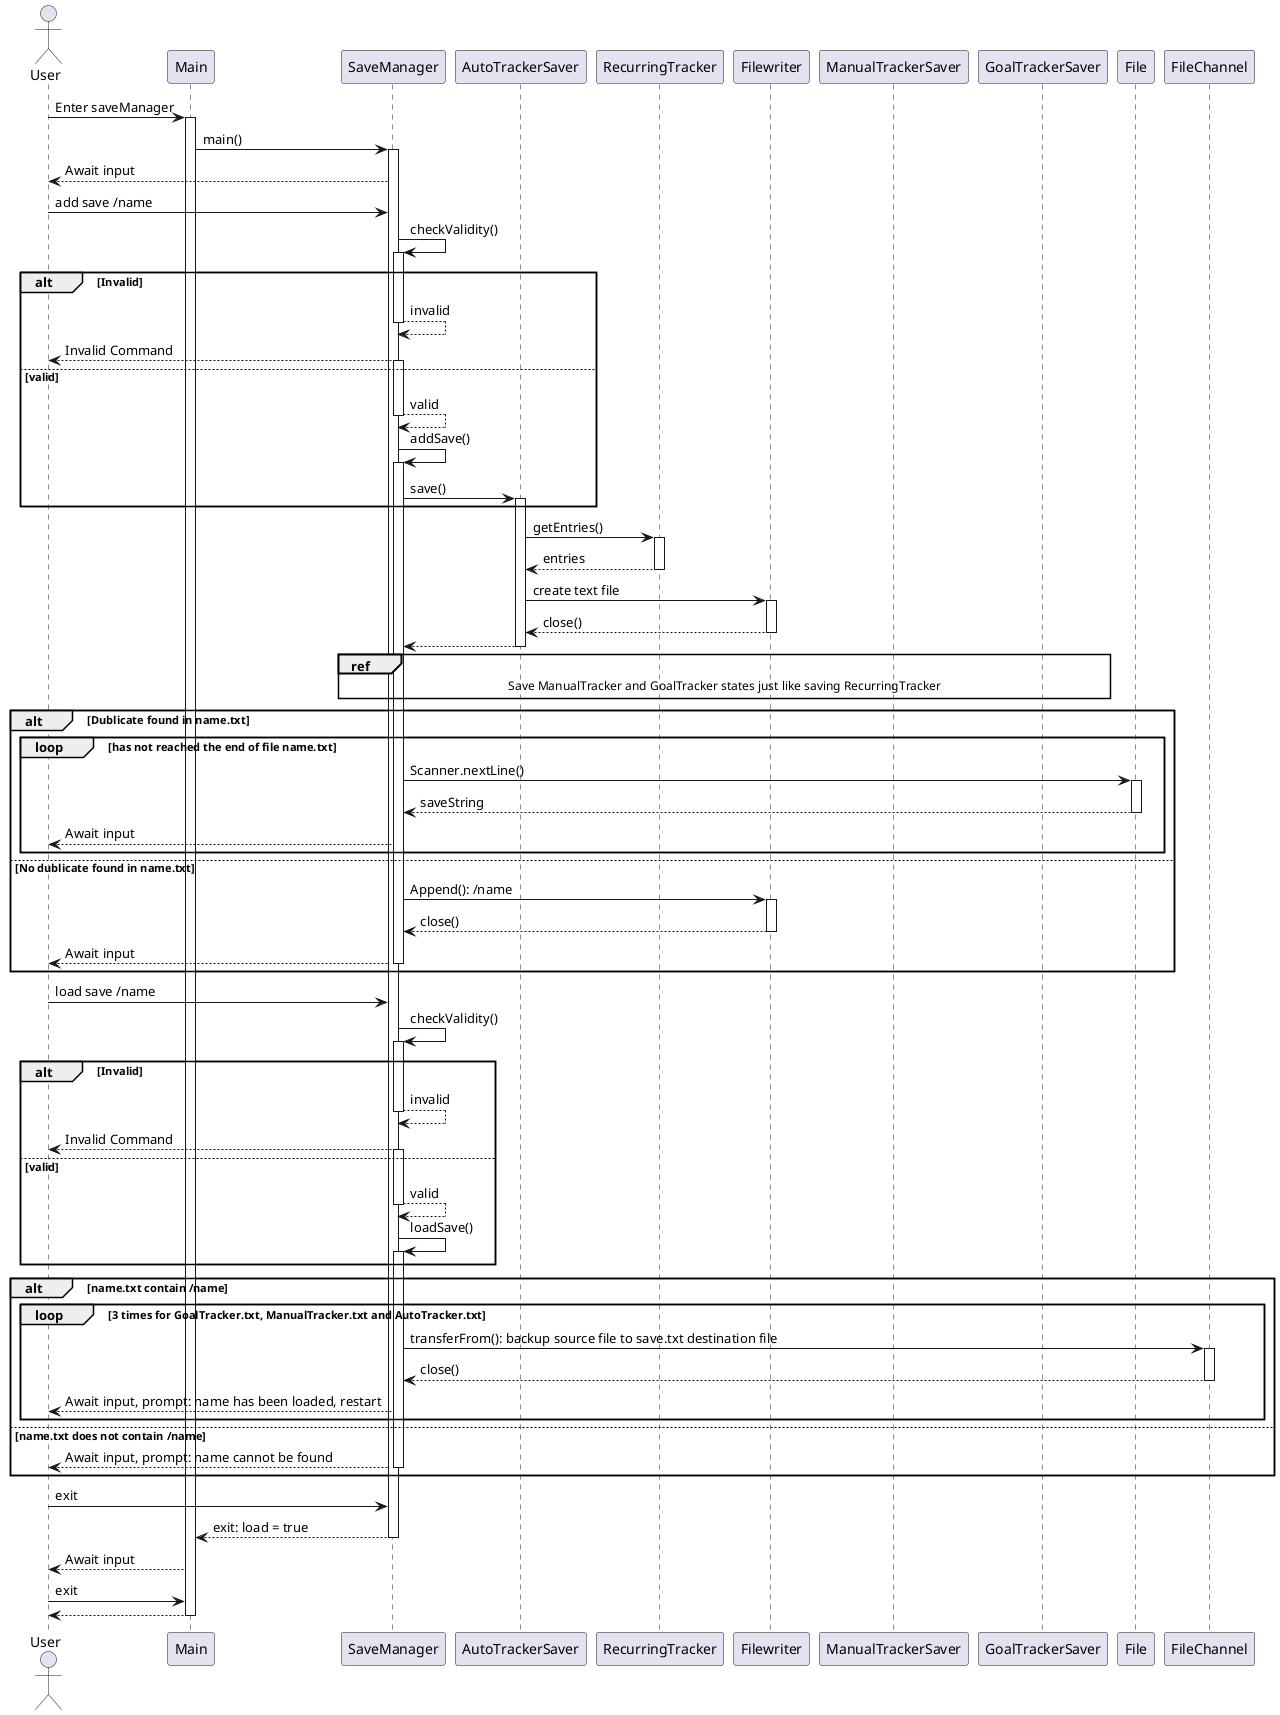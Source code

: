 @startuml
actor User
User -> Main: Enter saveManager
activate Main
Main -> SaveManager: main()
activate SaveManager
SaveManager --> User: Await input
User -> SaveManager: add save /name
SaveManager -> SaveManager: checkValidity()
activate SaveManager
alt Invalid
SaveManager --> SaveManager: invalid
deactivate SaveManager
SaveManager --> User: Invalid Command
else valid
activate SaveManager
SaveManager --> SaveManager: valid
deactivate SaveManager
SaveManager -> SaveManager: addSave()
activate SaveManager
SaveManager -> AutoTrackerSaver: save()
activate AutoTrackerSaver
end
AutoTrackerSaver -> RecurringTracker: getEntries()
activate RecurringTracker
RecurringTracker --> AutoTrackerSaver: entries
deactivate RecurringTracker
AutoTrackerSaver -> Filewriter: create text file
activate Filewriter
Filewriter --> AutoTrackerSaver: close()
deactivate Filewriter
AutoTrackerSaver -->SaveManager
deactivate AutoTrackerSaver
ref over SaveManager, ManualTrackerSaver, GoalTrackerSaver
Save ManualTracker and GoalTracker states just like saving RecurringTracker
end ref
alt Dublicate found in name.txt
loop has not reached the end of file name.txt
SaveManager -> File: Scanner.nextLine()
activate File
File --> SaveManager: saveString
deactivate File
SaveManager --> User: Await input
end
else No dublicate found in name.txt
SaveManager -> Filewriter: Append(): /name
activate Filewriter
Filewriter -->SaveManager: close()
deactivate Filewriter
SaveManager --> User: Await input
deactivate SaveManager
end

User -> SaveManager: load save /name
SaveManager -> SaveManager: checkValidity()
activate SaveManager
alt Invalid
SaveManager --> SaveManager: invalid
deactivate SaveManager
SaveManager --> User: Invalid Command
else valid
activate SaveManager
SaveManager --> SaveManager: valid
deactivate SaveManager
SaveManager -> SaveManager: loadSave()
activate SaveManager
end
alt name.txt contain /name
loop 3 times for GoalTracker.txt, ManualTracker.txt and AutoTracker.txt
SaveManager -> FileChannel: transferFrom(): backup source file to save.txt destination file
activate FileChannel
FileChannel --> SaveManager: close()
deactivate FileChannel
SaveManager --> User: Await input, prompt: name has been loaded, restart

end
else name.txt does not contain /name
SaveManager --> User: Await input, prompt: name cannot be found
deactivate SaveManager
end
User -> SaveManager: exit
SaveManager --> Main: exit: load = true
deactivate SaveManager
Main --> User: Await input
User -> Main: exit
Main --> User
deactivate Main



@enduml

Alice -> Bob: Authentication Request
Bob --> Alice: Authentication Response

Alice -> Bob: Another authentication Request
Alice <-- Bob: another authentication Response